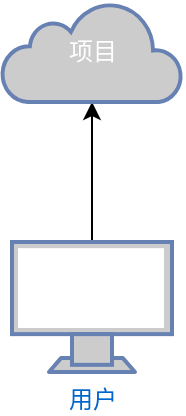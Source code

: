 <mxfile version="17.4.2" type="github">
  <diagram id="Eaj9FaEKrz8-00YWPRSO" name="第 1 页">
    <mxGraphModel dx="782" dy="517" grid="1" gridSize="10" guides="1" tooltips="1" connect="1" arrows="1" fold="1" page="1" pageScale="1" pageWidth="827" pageHeight="1169" math="0" shadow="0">
      <root>
        <mxCell id="0" />
        <mxCell id="1" parent="0" />
        <mxCell id="Q9N7k_Dz75L2Y7I4RLh7-3" style="edgeStyle=orthogonalEdgeStyle;rounded=0;orthogonalLoop=1;jettySize=auto;html=1;exitX=0.5;exitY=0;exitDx=0;exitDy=0;exitPerimeter=0;entryX=0.5;entryY=1;entryDx=0;entryDy=0;entryPerimeter=0;" edge="1" parent="1" source="Q9N7k_Dz75L2Y7I4RLh7-1" target="Q9N7k_Dz75L2Y7I4RLh7-2">
          <mxGeometry relative="1" as="geometry" />
        </mxCell>
        <mxCell id="Q9N7k_Dz75L2Y7I4RLh7-1" value="用户" style="fontColor=#0066CC;verticalAlign=top;verticalLabelPosition=bottom;labelPosition=center;align=center;html=1;outlineConnect=0;fillColor=#CCCCCC;strokeColor=#6881B3;gradientColor=none;gradientDirection=north;strokeWidth=2;shape=mxgraph.networks.monitor;" vertex="1" parent="1">
          <mxGeometry x="150" y="250" width="80" height="65" as="geometry" />
        </mxCell>
        <mxCell id="Q9N7k_Dz75L2Y7I4RLh7-2" value="项目" style="html=1;outlineConnect=0;fillColor=#CCCCCC;strokeColor=#6881B3;gradientColor=none;gradientDirection=north;strokeWidth=2;shape=mxgraph.networks.cloud;fontColor=#ffffff;" vertex="1" parent="1">
          <mxGeometry x="145" y="130" width="90" height="50" as="geometry" />
        </mxCell>
      </root>
    </mxGraphModel>
  </diagram>
</mxfile>
